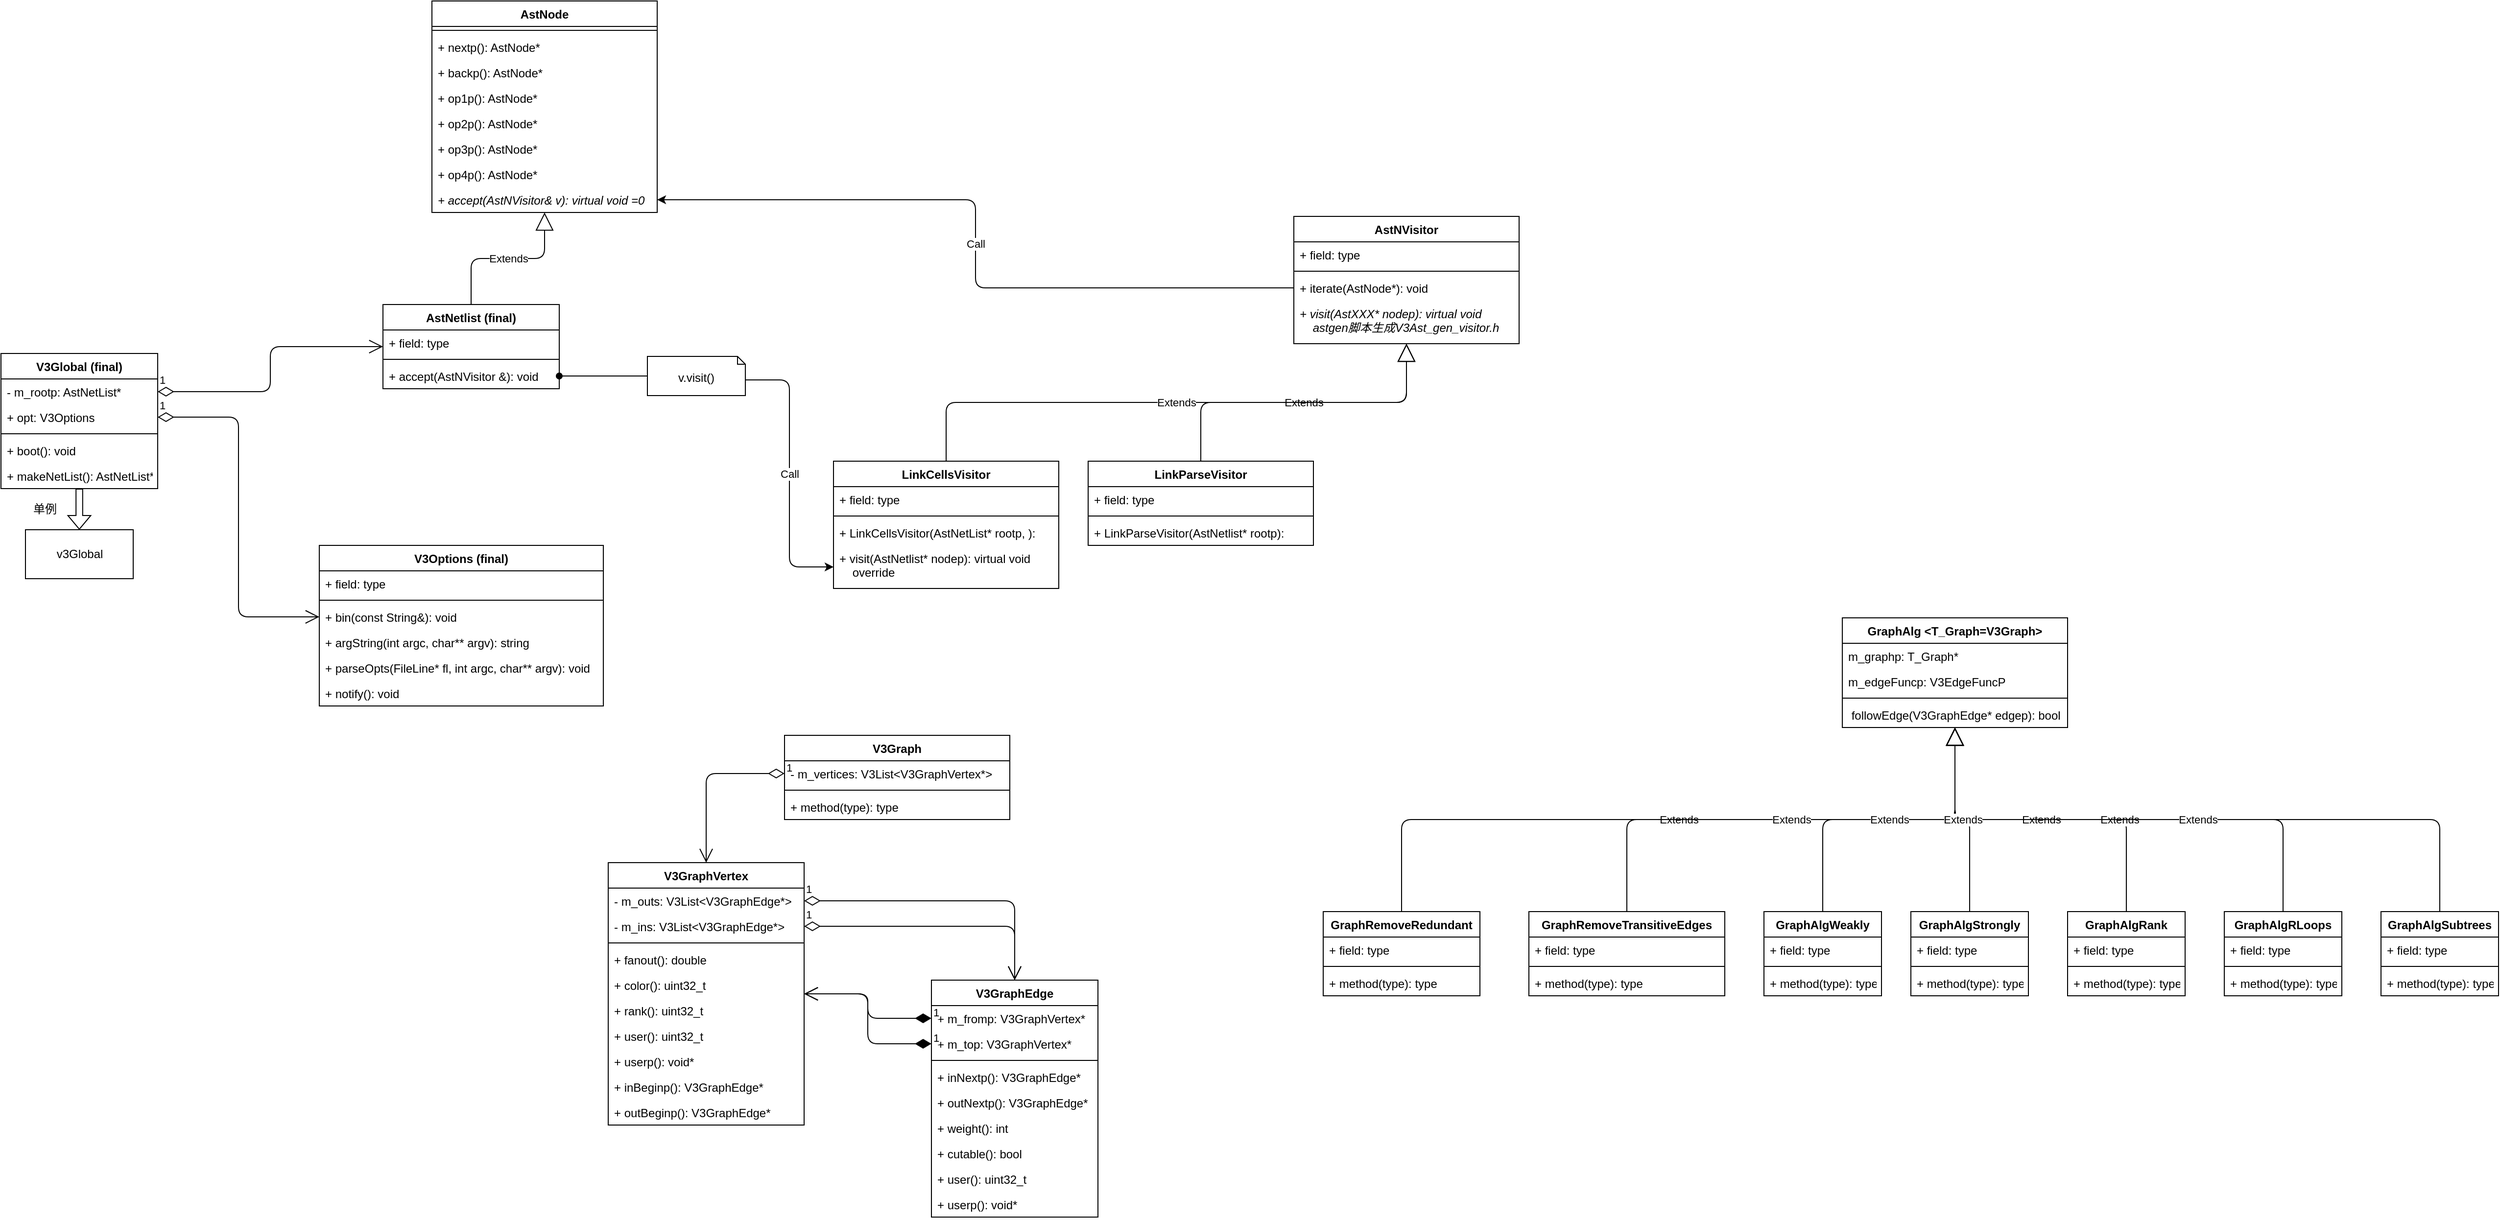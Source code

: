 <mxfile version="14.6.6" type="github">
  <diagram id="C5RBs43oDa-KdzZeNtuy" name="Page-1">
    <mxGraphModel dx="981" dy="526" grid="1" gridSize="10" guides="1" tooltips="1" connect="1" arrows="1" fold="1" page="1" pageScale="1" pageWidth="3300" pageHeight="4681" math="0" shadow="0">
      <root>
        <mxCell id="WIyWlLk6GJQsqaUBKTNV-0" />
        <mxCell id="WIyWlLk6GJQsqaUBKTNV-1" parent="WIyWlLk6GJQsqaUBKTNV-0" />
        <mxCell id="IgFQSysdNM-SXwgzuDnT-0" value="" style="edgeStyle=orthogonalEdgeStyle;rounded=0;orthogonalLoop=1;jettySize=auto;html=1;shape=flexArrow;endWidth=15.6;endSize=4.332;width=6.8;" edge="1" parent="WIyWlLk6GJQsqaUBKTNV-1" source="ULX5SZzE0qi3kB6kCUKa-0" target="ULX5SZzE0qi3kB6kCUKa-4">
          <mxGeometry relative="1" as="geometry" />
        </mxCell>
        <mxCell id="ULX5SZzE0qi3kB6kCUKa-0" value="V3Global (final)" style="swimlane;fontStyle=1;align=center;verticalAlign=top;childLayout=stackLayout;horizontal=1;startSize=26;horizontalStack=0;resizeParent=1;resizeParentMax=0;resizeLast=0;collapsible=1;marginBottom=0;" parent="WIyWlLk6GJQsqaUBKTNV-1" vertex="1">
          <mxGeometry x="90" y="390" width="160" height="138" as="geometry" />
        </mxCell>
        <mxCell id="ULX5SZzE0qi3kB6kCUKa-1" value="- m_rootp: AstNetList*" style="text;strokeColor=none;fillColor=none;align=left;verticalAlign=top;spacingLeft=4;spacingRight=4;overflow=hidden;rotatable=0;points=[[0,0.5],[1,0.5]];portConstraint=eastwest;" parent="ULX5SZzE0qi3kB6kCUKa-0" vertex="1">
          <mxGeometry y="26" width="160" height="26" as="geometry" />
        </mxCell>
        <mxCell id="E-qljk5IcUuc3GLCmqaK-0" value="+ opt: V3Options" style="text;strokeColor=none;fillColor=none;align=left;verticalAlign=top;spacingLeft=4;spacingRight=4;overflow=hidden;rotatable=0;points=[[0,0.5],[1,0.5]];portConstraint=eastwest;" parent="ULX5SZzE0qi3kB6kCUKa-0" vertex="1">
          <mxGeometry y="52" width="160" height="26" as="geometry" />
        </mxCell>
        <mxCell id="ULX5SZzE0qi3kB6kCUKa-2" value="" style="line;strokeWidth=1;fillColor=none;align=left;verticalAlign=middle;spacingTop=-1;spacingLeft=3;spacingRight=3;rotatable=0;labelPosition=right;points=[];portConstraint=eastwest;" parent="ULX5SZzE0qi3kB6kCUKa-0" vertex="1">
          <mxGeometry y="78" width="160" height="8" as="geometry" />
        </mxCell>
        <mxCell id="ULX5SZzE0qi3kB6kCUKa-5" value="+ boot(): void" style="text;strokeColor=none;fillColor=none;align=left;verticalAlign=top;spacingLeft=4;spacingRight=4;overflow=hidden;rotatable=0;points=[[0,0.5],[1,0.5]];portConstraint=eastwest;" parent="ULX5SZzE0qi3kB6kCUKa-0" vertex="1">
          <mxGeometry y="86" width="160" height="26" as="geometry" />
        </mxCell>
        <mxCell id="ULX5SZzE0qi3kB6kCUKa-3" value="+ makeNetList(): AstNetList*" style="text;strokeColor=none;fillColor=none;align=left;verticalAlign=top;spacingLeft=4;spacingRight=4;overflow=hidden;rotatable=0;points=[[0,0.5],[1,0.5]];portConstraint=eastwest;" parent="ULX5SZzE0qi3kB6kCUKa-0" vertex="1">
          <mxGeometry y="112" width="160" height="26" as="geometry" />
        </mxCell>
        <mxCell id="ULX5SZzE0qi3kB6kCUKa-4" value="v3Global" style="html=1;" parent="WIyWlLk6GJQsqaUBKTNV-1" vertex="1">
          <mxGeometry x="115" y="570" width="110" height="50" as="geometry" />
        </mxCell>
        <mxCell id="ULX5SZzE0qi3kB6kCUKa-6" value="AstNetlist (final)" style="swimlane;fontStyle=1;align=center;verticalAlign=top;childLayout=stackLayout;horizontal=1;startSize=26;horizontalStack=0;resizeParent=1;resizeParentMax=0;resizeLast=0;collapsible=1;marginBottom=0;" parent="WIyWlLk6GJQsqaUBKTNV-1" vertex="1">
          <mxGeometry x="480" y="340" width="180" height="86" as="geometry" />
        </mxCell>
        <mxCell id="ULX5SZzE0qi3kB6kCUKa-7" value="+ field: type" style="text;strokeColor=none;fillColor=none;align=left;verticalAlign=top;spacingLeft=4;spacingRight=4;overflow=hidden;rotatable=0;points=[[0,0.5],[1,0.5]];portConstraint=eastwest;" parent="ULX5SZzE0qi3kB6kCUKa-6" vertex="1">
          <mxGeometry y="26" width="180" height="26" as="geometry" />
        </mxCell>
        <mxCell id="ULX5SZzE0qi3kB6kCUKa-8" value="" style="line;strokeWidth=1;fillColor=none;align=left;verticalAlign=middle;spacingTop=-1;spacingLeft=3;spacingRight=3;rotatable=0;labelPosition=right;points=[];portConstraint=eastwest;" parent="ULX5SZzE0qi3kB6kCUKa-6" vertex="1">
          <mxGeometry y="52" width="180" height="8" as="geometry" />
        </mxCell>
        <mxCell id="ULX5SZzE0qi3kB6kCUKa-9" value="+ accept(AstNVisitor &amp;): void" style="text;strokeColor=none;fillColor=none;align=left;verticalAlign=top;spacingLeft=4;spacingRight=4;overflow=hidden;rotatable=0;points=[[0,0.5],[1,0.5]];portConstraint=eastwest;" parent="ULX5SZzE0qi3kB6kCUKa-6" vertex="1">
          <mxGeometry y="60" width="180" height="26" as="geometry" />
        </mxCell>
        <mxCell id="ULX5SZzE0qi3kB6kCUKa-10" value="1" style="endArrow=open;html=1;endSize=12;startArrow=diamondThin;startSize=14;startFill=0;edgeStyle=orthogonalEdgeStyle;align=left;verticalAlign=bottom;" parent="WIyWlLk6GJQsqaUBKTNV-1" source="ULX5SZzE0qi3kB6kCUKa-1" target="ULX5SZzE0qi3kB6kCUKa-6" edge="1">
          <mxGeometry x="-1" y="3" relative="1" as="geometry">
            <mxPoint x="430" y="540" as="sourcePoint" />
            <mxPoint x="590" y="540" as="targetPoint" />
          </mxGeometry>
        </mxCell>
        <mxCell id="ULX5SZzE0qi3kB6kCUKa-11" value="AstNode" style="swimlane;fontStyle=1;align=center;verticalAlign=top;childLayout=stackLayout;horizontal=1;startSize=26;horizontalStack=0;resizeParent=1;resizeParentMax=0;resizeLast=0;collapsible=1;marginBottom=0;" parent="WIyWlLk6GJQsqaUBKTNV-1" vertex="1">
          <mxGeometry x="530" y="30" width="230" height="216" as="geometry" />
        </mxCell>
        <mxCell id="ULX5SZzE0qi3kB6kCUKa-13" value="" style="line;strokeWidth=1;fillColor=none;align=left;verticalAlign=middle;spacingTop=-1;spacingLeft=3;spacingRight=3;rotatable=0;labelPosition=right;points=[];portConstraint=eastwest;" parent="ULX5SZzE0qi3kB6kCUKa-11" vertex="1">
          <mxGeometry y="26" width="230" height="8" as="geometry" />
        </mxCell>
        <mxCell id="ULX5SZzE0qi3kB6kCUKa-12" value="+ nextp(): AstNode*" style="text;strokeColor=none;fillColor=none;align=left;verticalAlign=top;spacingLeft=4;spacingRight=4;overflow=hidden;rotatable=0;points=[[0,0.5],[1,0.5]];portConstraint=eastwest;" parent="ULX5SZzE0qi3kB6kCUKa-11" vertex="1">
          <mxGeometry y="34" width="230" height="26" as="geometry" />
        </mxCell>
        <mxCell id="ULX5SZzE0qi3kB6kCUKa-20" value="+ backp(): AstNode*" style="text;strokeColor=none;fillColor=none;align=left;verticalAlign=top;spacingLeft=4;spacingRight=4;overflow=hidden;rotatable=0;points=[[0,0.5],[1,0.5]];portConstraint=eastwest;" parent="ULX5SZzE0qi3kB6kCUKa-11" vertex="1">
          <mxGeometry y="60" width="230" height="26" as="geometry" />
        </mxCell>
        <mxCell id="ULX5SZzE0qi3kB6kCUKa-21" value="+ op1p(): AstNode*" style="text;strokeColor=none;fillColor=none;align=left;verticalAlign=top;spacingLeft=4;spacingRight=4;overflow=hidden;rotatable=0;points=[[0,0.5],[1,0.5]];portConstraint=eastwest;" parent="ULX5SZzE0qi3kB6kCUKa-11" vertex="1">
          <mxGeometry y="86" width="230" height="26" as="geometry" />
        </mxCell>
        <mxCell id="ULX5SZzE0qi3kB6kCUKa-24" value="+ op2p(): AstNode*" style="text;strokeColor=none;fillColor=none;align=left;verticalAlign=top;spacingLeft=4;spacingRight=4;overflow=hidden;rotatable=0;points=[[0,0.5],[1,0.5]];portConstraint=eastwest;" parent="ULX5SZzE0qi3kB6kCUKa-11" vertex="1">
          <mxGeometry y="112" width="230" height="26" as="geometry" />
        </mxCell>
        <mxCell id="ULX5SZzE0qi3kB6kCUKa-23" value="+ op3p(): AstNode*" style="text;strokeColor=none;fillColor=none;align=left;verticalAlign=top;spacingLeft=4;spacingRight=4;overflow=hidden;rotatable=0;points=[[0,0.5],[1,0.5]];portConstraint=eastwest;" parent="ULX5SZzE0qi3kB6kCUKa-11" vertex="1">
          <mxGeometry y="138" width="230" height="26" as="geometry" />
        </mxCell>
        <mxCell id="ULX5SZzE0qi3kB6kCUKa-22" value="+ op4p(): AstNode*" style="text;strokeColor=none;fillColor=none;align=left;verticalAlign=top;spacingLeft=4;spacingRight=4;overflow=hidden;rotatable=0;points=[[0,0.5],[1,0.5]];portConstraint=eastwest;" parent="ULX5SZzE0qi3kB6kCUKa-11" vertex="1">
          <mxGeometry y="164" width="230" height="26" as="geometry" />
        </mxCell>
        <mxCell id="ULX5SZzE0qi3kB6kCUKa-14" value="+ accept(AstNVisitor&amp; v): virtual void =0" style="text;strokeColor=none;fillColor=none;align=left;verticalAlign=top;spacingLeft=4;spacingRight=4;overflow=hidden;rotatable=0;points=[[0,0.5],[1,0.5]];portConstraint=eastwest;fontStyle=2" parent="ULX5SZzE0qi3kB6kCUKa-11" vertex="1">
          <mxGeometry y="190" width="230" height="26" as="geometry" />
        </mxCell>
        <mxCell id="ULX5SZzE0qi3kB6kCUKa-19" value="Extends" style="endArrow=block;endSize=16;endFill=0;html=1;edgeStyle=orthogonalEdgeStyle;" parent="WIyWlLk6GJQsqaUBKTNV-1" source="ULX5SZzE0qi3kB6kCUKa-6" target="ULX5SZzE0qi3kB6kCUKa-11" edge="1">
          <mxGeometry width="160" relative="1" as="geometry">
            <mxPoint x="510" y="560" as="sourcePoint" />
            <mxPoint x="630" y="238" as="targetPoint" />
          </mxGeometry>
        </mxCell>
        <mxCell id="E-qljk5IcUuc3GLCmqaK-1" value="V3Options (final)" style="swimlane;fontStyle=1;align=center;verticalAlign=top;childLayout=stackLayout;horizontal=1;startSize=26;horizontalStack=0;resizeParent=1;resizeParentMax=0;resizeLast=0;collapsible=1;marginBottom=0;" parent="WIyWlLk6GJQsqaUBKTNV-1" vertex="1">
          <mxGeometry x="415" y="586" width="290" height="164" as="geometry" />
        </mxCell>
        <mxCell id="E-qljk5IcUuc3GLCmqaK-2" value="+ field: type" style="text;strokeColor=none;fillColor=none;align=left;verticalAlign=top;spacingLeft=4;spacingRight=4;overflow=hidden;rotatable=0;points=[[0,0.5],[1,0.5]];portConstraint=eastwest;" parent="E-qljk5IcUuc3GLCmqaK-1" vertex="1">
          <mxGeometry y="26" width="290" height="26" as="geometry" />
        </mxCell>
        <mxCell id="E-qljk5IcUuc3GLCmqaK-3" value="" style="line;strokeWidth=1;fillColor=none;align=left;verticalAlign=middle;spacingTop=-1;spacingLeft=3;spacingRight=3;rotatable=0;labelPosition=right;points=[];portConstraint=eastwest;" parent="E-qljk5IcUuc3GLCmqaK-1" vertex="1">
          <mxGeometry y="52" width="290" height="8" as="geometry" />
        </mxCell>
        <mxCell id="E-qljk5IcUuc3GLCmqaK-4" value="+ bin(const String&amp;): void" style="text;strokeColor=none;fillColor=none;align=left;verticalAlign=top;spacingLeft=4;spacingRight=4;overflow=hidden;rotatable=0;points=[[0,0.5],[1,0.5]];portConstraint=eastwest;" parent="E-qljk5IcUuc3GLCmqaK-1" vertex="1">
          <mxGeometry y="60" width="290" height="26" as="geometry" />
        </mxCell>
        <mxCell id="E-qljk5IcUuc3GLCmqaK-5" value="+ argString(int argc, char** argv): string" style="text;strokeColor=none;fillColor=none;align=left;verticalAlign=top;spacingLeft=4;spacingRight=4;overflow=hidden;rotatable=0;points=[[0,0.5],[1,0.5]];portConstraint=eastwest;" parent="E-qljk5IcUuc3GLCmqaK-1" vertex="1">
          <mxGeometry y="86" width="290" height="26" as="geometry" />
        </mxCell>
        <mxCell id="E-qljk5IcUuc3GLCmqaK-7" value="+ parseOpts(FileLine* fl, int argc, char** argv): void" style="text;strokeColor=none;fillColor=none;align=left;verticalAlign=top;spacingLeft=4;spacingRight=4;overflow=hidden;rotatable=0;points=[[0,0.5],[1,0.5]];portConstraint=eastwest;" parent="E-qljk5IcUuc3GLCmqaK-1" vertex="1">
          <mxGeometry y="112" width="290" height="26" as="geometry" />
        </mxCell>
        <mxCell id="E-qljk5IcUuc3GLCmqaK-8" value="+ notify(): void" style="text;strokeColor=none;fillColor=none;align=left;verticalAlign=top;spacingLeft=4;spacingRight=4;overflow=hidden;rotatable=0;points=[[0,0.5],[1,0.5]];portConstraint=eastwest;" parent="E-qljk5IcUuc3GLCmqaK-1" vertex="1">
          <mxGeometry y="138" width="290" height="26" as="geometry" />
        </mxCell>
        <mxCell id="E-qljk5IcUuc3GLCmqaK-6" value="1" style="endArrow=open;html=1;endSize=12;startArrow=diamondThin;startSize=14;startFill=0;edgeStyle=orthogonalEdgeStyle;align=left;verticalAlign=bottom;" parent="WIyWlLk6GJQsqaUBKTNV-1" source="E-qljk5IcUuc3GLCmqaK-0" target="E-qljk5IcUuc3GLCmqaK-4" edge="1">
          <mxGeometry x="-1" y="3" relative="1" as="geometry">
            <mxPoint x="340" y="500" as="sourcePoint" />
            <mxPoint x="500" y="500" as="targetPoint" />
          </mxGeometry>
        </mxCell>
        <mxCell id="E-qljk5IcUuc3GLCmqaK-9" value="LinkParseVisitor" style="swimlane;fontStyle=1;align=center;verticalAlign=top;childLayout=stackLayout;horizontal=1;startSize=26;horizontalStack=0;resizeParent=1;resizeParentMax=0;resizeLast=0;collapsible=1;marginBottom=0;" parent="WIyWlLk6GJQsqaUBKTNV-1" vertex="1">
          <mxGeometry x="1200" y="500" width="230" height="86" as="geometry" />
        </mxCell>
        <mxCell id="E-qljk5IcUuc3GLCmqaK-10" value="+ field: type" style="text;strokeColor=none;fillColor=none;align=left;verticalAlign=top;spacingLeft=4;spacingRight=4;overflow=hidden;rotatable=0;points=[[0,0.5],[1,0.5]];portConstraint=eastwest;" parent="E-qljk5IcUuc3GLCmqaK-9" vertex="1">
          <mxGeometry y="26" width="230" height="26" as="geometry" />
        </mxCell>
        <mxCell id="E-qljk5IcUuc3GLCmqaK-11" value="" style="line;strokeWidth=1;fillColor=none;align=left;verticalAlign=middle;spacingTop=-1;spacingLeft=3;spacingRight=3;rotatable=0;labelPosition=right;points=[];portConstraint=eastwest;" parent="E-qljk5IcUuc3GLCmqaK-9" vertex="1">
          <mxGeometry y="52" width="230" height="8" as="geometry" />
        </mxCell>
        <mxCell id="E-qljk5IcUuc3GLCmqaK-12" value="+ LinkParseVisitor(AstNetlist* rootp): " style="text;strokeColor=none;fillColor=none;align=left;verticalAlign=top;spacingLeft=4;spacingRight=4;overflow=hidden;rotatable=0;points=[[0,0.5],[1,0.5]];portConstraint=eastwest;" parent="E-qljk5IcUuc3GLCmqaK-9" vertex="1">
          <mxGeometry y="60" width="230" height="26" as="geometry" />
        </mxCell>
        <mxCell id="E-qljk5IcUuc3GLCmqaK-13" value="AstNVisitor" style="swimlane;fontStyle=1;align=center;verticalAlign=top;childLayout=stackLayout;horizontal=1;startSize=26;horizontalStack=0;resizeParent=1;resizeParentMax=0;resizeLast=0;collapsible=1;marginBottom=0;" parent="WIyWlLk6GJQsqaUBKTNV-1" vertex="1">
          <mxGeometry x="1410" y="250" width="230" height="130" as="geometry" />
        </mxCell>
        <mxCell id="E-qljk5IcUuc3GLCmqaK-14" value="+ field: type" style="text;strokeColor=none;fillColor=none;align=left;verticalAlign=top;spacingLeft=4;spacingRight=4;overflow=hidden;rotatable=0;points=[[0,0.5],[1,0.5]];portConstraint=eastwest;" parent="E-qljk5IcUuc3GLCmqaK-13" vertex="1">
          <mxGeometry y="26" width="230" height="26" as="geometry" />
        </mxCell>
        <mxCell id="E-qljk5IcUuc3GLCmqaK-15" value="" style="line;strokeWidth=1;fillColor=none;align=left;verticalAlign=middle;spacingTop=-1;spacingLeft=3;spacingRight=3;rotatable=0;labelPosition=right;points=[];portConstraint=eastwest;" parent="E-qljk5IcUuc3GLCmqaK-13" vertex="1">
          <mxGeometry y="52" width="230" height="8" as="geometry" />
        </mxCell>
        <mxCell id="E-qljk5IcUuc3GLCmqaK-16" value="+ iterate(AstNode*): void" style="text;strokeColor=none;fillColor=none;align=left;verticalAlign=top;spacingLeft=4;spacingRight=4;overflow=hidden;rotatable=0;points=[[0,0.5],[1,0.5]];portConstraint=eastwest;" parent="E-qljk5IcUuc3GLCmqaK-13" vertex="1">
          <mxGeometry y="60" width="230" height="26" as="geometry" />
        </mxCell>
        <mxCell id="E-qljk5IcUuc3GLCmqaK-18" value="+ visit(AstXXX* nodep): virtual void&#xa;    astgen脚本生成V3Ast_gen_visitor.h" style="text;strokeColor=none;fillColor=none;align=left;verticalAlign=top;spacingLeft=4;spacingRight=4;overflow=hidden;rotatable=0;points=[[0,0.5],[1,0.5]];portConstraint=eastwest;fontStyle=2" parent="E-qljk5IcUuc3GLCmqaK-13" vertex="1">
          <mxGeometry y="86" width="230" height="44" as="geometry" />
        </mxCell>
        <mxCell id="E-qljk5IcUuc3GLCmqaK-17" value="Extends" style="endArrow=block;endSize=16;endFill=0;html=1;exitX=0.5;exitY=0;exitDx=0;exitDy=0;edgeStyle=orthogonalEdgeStyle;" parent="WIyWlLk6GJQsqaUBKTNV-1" source="E-qljk5IcUuc3GLCmqaK-9" target="E-qljk5IcUuc3GLCmqaK-13" edge="1">
          <mxGeometry width="160" relative="1" as="geometry">
            <mxPoint x="1540" y="510" as="sourcePoint" />
            <mxPoint x="1700" y="510" as="targetPoint" />
          </mxGeometry>
        </mxCell>
        <mxCell id="E-qljk5IcUuc3GLCmqaK-23" value="V3Graph" style="swimlane;fontStyle=1;align=center;verticalAlign=top;childLayout=stackLayout;horizontal=1;startSize=26;horizontalStack=0;resizeParent=1;resizeParentMax=0;resizeLast=0;collapsible=1;marginBottom=0;" parent="WIyWlLk6GJQsqaUBKTNV-1" vertex="1">
          <mxGeometry x="890" y="780" width="230" height="86" as="geometry" />
        </mxCell>
        <mxCell id="E-qljk5IcUuc3GLCmqaK-24" value="- m_vertices: V3List&lt;V3GraphVertex*&gt;" style="text;strokeColor=none;fillColor=none;align=left;verticalAlign=top;spacingLeft=4;spacingRight=4;overflow=hidden;rotatable=0;points=[[0,0.5],[1,0.5]];portConstraint=eastwest;" parent="E-qljk5IcUuc3GLCmqaK-23" vertex="1">
          <mxGeometry y="26" width="230" height="26" as="geometry" />
        </mxCell>
        <mxCell id="E-qljk5IcUuc3GLCmqaK-25" value="" style="line;strokeWidth=1;fillColor=none;align=left;verticalAlign=middle;spacingTop=-1;spacingLeft=3;spacingRight=3;rotatable=0;labelPosition=right;points=[];portConstraint=eastwest;" parent="E-qljk5IcUuc3GLCmqaK-23" vertex="1">
          <mxGeometry y="52" width="230" height="8" as="geometry" />
        </mxCell>
        <mxCell id="E-qljk5IcUuc3GLCmqaK-26" value="+ method(type): type" style="text;strokeColor=none;fillColor=none;align=left;verticalAlign=top;spacingLeft=4;spacingRight=4;overflow=hidden;rotatable=0;points=[[0,0.5],[1,0.5]];portConstraint=eastwest;" parent="E-qljk5IcUuc3GLCmqaK-23" vertex="1">
          <mxGeometry y="60" width="230" height="26" as="geometry" />
        </mxCell>
        <mxCell id="E-qljk5IcUuc3GLCmqaK-27" value="V3GraphVertex" style="swimlane;fontStyle=1;align=center;verticalAlign=top;childLayout=stackLayout;horizontal=1;startSize=26;horizontalStack=0;resizeParent=1;resizeParentMax=0;resizeLast=0;collapsible=1;marginBottom=0;" parent="WIyWlLk6GJQsqaUBKTNV-1" vertex="1">
          <mxGeometry x="710" y="910" width="200" height="268" as="geometry" />
        </mxCell>
        <mxCell id="E-qljk5IcUuc3GLCmqaK-28" value="- m_outs: V3List&lt;V3GraphEdge*&gt;" style="text;strokeColor=none;fillColor=none;align=left;verticalAlign=top;spacingLeft=4;spacingRight=4;overflow=hidden;rotatable=0;points=[[0,0.5],[1,0.5]];portConstraint=eastwest;" parent="E-qljk5IcUuc3GLCmqaK-27" vertex="1">
          <mxGeometry y="26" width="200" height="26" as="geometry" />
        </mxCell>
        <mxCell id="E-qljk5IcUuc3GLCmqaK-36" value="- m_ins: V3List&lt;V3GraphEdge*&gt;" style="text;strokeColor=none;fillColor=none;align=left;verticalAlign=top;spacingLeft=4;spacingRight=4;overflow=hidden;rotatable=0;points=[[0,0.5],[1,0.5]];portConstraint=eastwest;" parent="E-qljk5IcUuc3GLCmqaK-27" vertex="1">
          <mxGeometry y="52" width="200" height="26" as="geometry" />
        </mxCell>
        <mxCell id="E-qljk5IcUuc3GLCmqaK-29" value="" style="line;strokeWidth=1;fillColor=none;align=left;verticalAlign=middle;spacingTop=-1;spacingLeft=3;spacingRight=3;rotatable=0;labelPosition=right;points=[];portConstraint=eastwest;" parent="E-qljk5IcUuc3GLCmqaK-27" vertex="1">
          <mxGeometry y="78" width="200" height="8" as="geometry" />
        </mxCell>
        <mxCell id="E-qljk5IcUuc3GLCmqaK-30" value="+ fanout(): double" style="text;strokeColor=none;fillColor=none;align=left;verticalAlign=top;spacingLeft=4;spacingRight=4;overflow=hidden;rotatable=0;points=[[0,0.5],[1,0.5]];portConstraint=eastwest;" parent="E-qljk5IcUuc3GLCmqaK-27" vertex="1">
          <mxGeometry y="86" width="200" height="26" as="geometry" />
        </mxCell>
        <mxCell id="E-qljk5IcUuc3GLCmqaK-39" value="+ color(): uint32_t" style="text;strokeColor=none;fillColor=none;align=left;verticalAlign=top;spacingLeft=4;spacingRight=4;overflow=hidden;rotatable=0;points=[[0,0.5],[1,0.5]];portConstraint=eastwest;" parent="E-qljk5IcUuc3GLCmqaK-27" vertex="1">
          <mxGeometry y="112" width="200" height="26" as="geometry" />
        </mxCell>
        <mxCell id="E-qljk5IcUuc3GLCmqaK-40" value="+ rank(): uint32_t" style="text;strokeColor=none;fillColor=none;align=left;verticalAlign=top;spacingLeft=4;spacingRight=4;overflow=hidden;rotatable=0;points=[[0,0.5],[1,0.5]];portConstraint=eastwest;" parent="E-qljk5IcUuc3GLCmqaK-27" vertex="1">
          <mxGeometry y="138" width="200" height="26" as="geometry" />
        </mxCell>
        <mxCell id="E-qljk5IcUuc3GLCmqaK-41" value="+ user(): uint32_t" style="text;strokeColor=none;fillColor=none;align=left;verticalAlign=top;spacingLeft=4;spacingRight=4;overflow=hidden;rotatable=0;points=[[0,0.5],[1,0.5]];portConstraint=eastwest;" parent="E-qljk5IcUuc3GLCmqaK-27" vertex="1">
          <mxGeometry y="164" width="200" height="26" as="geometry" />
        </mxCell>
        <mxCell id="E-qljk5IcUuc3GLCmqaK-42" value="+ userp(): void*" style="text;strokeColor=none;fillColor=none;align=left;verticalAlign=top;spacingLeft=4;spacingRight=4;overflow=hidden;rotatable=0;points=[[0,0.5],[1,0.5]];portConstraint=eastwest;" parent="E-qljk5IcUuc3GLCmqaK-27" vertex="1">
          <mxGeometry y="190" width="200" height="26" as="geometry" />
        </mxCell>
        <mxCell id="E-qljk5IcUuc3GLCmqaK-43" value="+ inBeginp(): V3GraphEdge*" style="text;strokeColor=none;fillColor=none;align=left;verticalAlign=top;spacingLeft=4;spacingRight=4;overflow=hidden;rotatable=0;points=[[0,0.5],[1,0.5]];portConstraint=eastwest;" parent="E-qljk5IcUuc3GLCmqaK-27" vertex="1">
          <mxGeometry y="216" width="200" height="26" as="geometry" />
        </mxCell>
        <mxCell id="E-qljk5IcUuc3GLCmqaK-44" value="+ outBeginp(): V3GraphEdge*" style="text;strokeColor=none;fillColor=none;align=left;verticalAlign=top;spacingLeft=4;spacingRight=4;overflow=hidden;rotatable=0;points=[[0,0.5],[1,0.5]];portConstraint=eastwest;" parent="E-qljk5IcUuc3GLCmqaK-27" vertex="1">
          <mxGeometry y="242" width="200" height="26" as="geometry" />
        </mxCell>
        <mxCell id="E-qljk5IcUuc3GLCmqaK-31" value="V3GraphEdge" style="swimlane;fontStyle=1;align=center;verticalAlign=top;childLayout=stackLayout;horizontal=1;startSize=26;horizontalStack=0;resizeParent=1;resizeParentMax=0;resizeLast=0;collapsible=1;marginBottom=0;" parent="WIyWlLk6GJQsqaUBKTNV-1" vertex="1">
          <mxGeometry x="1040" y="1030" width="170" height="242" as="geometry" />
        </mxCell>
        <mxCell id="E-qljk5IcUuc3GLCmqaK-32" value="+ m_fromp: V3GraphVertex*" style="text;strokeColor=none;fillColor=none;align=left;verticalAlign=top;spacingLeft=4;spacingRight=4;overflow=hidden;rotatable=0;points=[[0,0.5],[1,0.5]];portConstraint=eastwest;" parent="E-qljk5IcUuc3GLCmqaK-31" vertex="1">
          <mxGeometry y="26" width="170" height="26" as="geometry" />
        </mxCell>
        <mxCell id="E-qljk5IcUuc3GLCmqaK-46" value="+ m_top: V3GraphVertex*" style="text;strokeColor=none;fillColor=none;align=left;verticalAlign=top;spacingLeft=4;spacingRight=4;overflow=hidden;rotatable=0;points=[[0,0.5],[1,0.5]];portConstraint=eastwest;" parent="E-qljk5IcUuc3GLCmqaK-31" vertex="1">
          <mxGeometry y="52" width="170" height="26" as="geometry" />
        </mxCell>
        <mxCell id="E-qljk5IcUuc3GLCmqaK-33" value="" style="line;strokeWidth=1;fillColor=none;align=left;verticalAlign=middle;spacingTop=-1;spacingLeft=3;spacingRight=3;rotatable=0;labelPosition=right;points=[];portConstraint=eastwest;" parent="E-qljk5IcUuc3GLCmqaK-31" vertex="1">
          <mxGeometry y="78" width="170" height="8" as="geometry" />
        </mxCell>
        <mxCell id="E-qljk5IcUuc3GLCmqaK-34" value="+ inNextp(): V3GraphEdge*" style="text;strokeColor=none;fillColor=none;align=left;verticalAlign=top;spacingLeft=4;spacingRight=4;overflow=hidden;rotatable=0;points=[[0,0.5],[1,0.5]];portConstraint=eastwest;" parent="E-qljk5IcUuc3GLCmqaK-31" vertex="1">
          <mxGeometry y="86" width="170" height="26" as="geometry" />
        </mxCell>
        <mxCell id="E-qljk5IcUuc3GLCmqaK-45" value="+ outNextp(): V3GraphEdge*" style="text;strokeColor=none;fillColor=none;align=left;verticalAlign=top;spacingLeft=4;spacingRight=4;overflow=hidden;rotatable=0;points=[[0,0.5],[1,0.5]];portConstraint=eastwest;" parent="E-qljk5IcUuc3GLCmqaK-31" vertex="1">
          <mxGeometry y="112" width="170" height="26" as="geometry" />
        </mxCell>
        <mxCell id="E-qljk5IcUuc3GLCmqaK-49" value="+ weight(): int" style="text;strokeColor=none;fillColor=none;align=left;verticalAlign=top;spacingLeft=4;spacingRight=4;overflow=hidden;rotatable=0;points=[[0,0.5],[1,0.5]];portConstraint=eastwest;" parent="E-qljk5IcUuc3GLCmqaK-31" vertex="1">
          <mxGeometry y="138" width="170" height="26" as="geometry" />
        </mxCell>
        <mxCell id="E-qljk5IcUuc3GLCmqaK-50" value="+ cutable(): bool" style="text;strokeColor=none;fillColor=none;align=left;verticalAlign=top;spacingLeft=4;spacingRight=4;overflow=hidden;rotatable=0;points=[[0,0.5],[1,0.5]];portConstraint=eastwest;" parent="E-qljk5IcUuc3GLCmqaK-31" vertex="1">
          <mxGeometry y="164" width="170" height="26" as="geometry" />
        </mxCell>
        <mxCell id="E-qljk5IcUuc3GLCmqaK-51" value="+ user(): uint32_t" style="text;strokeColor=none;fillColor=none;align=left;verticalAlign=top;spacingLeft=4;spacingRight=4;overflow=hidden;rotatable=0;points=[[0,0.5],[1,0.5]];portConstraint=eastwest;" parent="E-qljk5IcUuc3GLCmqaK-31" vertex="1">
          <mxGeometry y="190" width="170" height="26" as="geometry" />
        </mxCell>
        <mxCell id="E-qljk5IcUuc3GLCmqaK-52" value="+ userp(): void*" style="text;strokeColor=none;fillColor=none;align=left;verticalAlign=top;spacingLeft=4;spacingRight=4;overflow=hidden;rotatable=0;points=[[0,0.5],[1,0.5]];portConstraint=eastwest;" parent="E-qljk5IcUuc3GLCmqaK-31" vertex="1">
          <mxGeometry y="216" width="170" height="26" as="geometry" />
        </mxCell>
        <mxCell id="E-qljk5IcUuc3GLCmqaK-35" value="1" style="endArrow=open;html=1;endSize=12;startArrow=diamondThin;startSize=14;startFill=0;edgeStyle=orthogonalEdgeStyle;align=left;verticalAlign=bottom;entryX=0.5;entryY=0;entryDx=0;entryDy=0;" parent="WIyWlLk6GJQsqaUBKTNV-1" source="E-qljk5IcUuc3GLCmqaK-24" target="E-qljk5IcUuc3GLCmqaK-27" edge="1">
          <mxGeometry x="-1" y="3" relative="1" as="geometry">
            <mxPoint x="1070" y="840" as="sourcePoint" />
            <mxPoint x="1230" y="840" as="targetPoint" />
          </mxGeometry>
        </mxCell>
        <mxCell id="E-qljk5IcUuc3GLCmqaK-37" value="1" style="endArrow=open;html=1;endSize=12;startArrow=diamondThin;startSize=14;startFill=0;edgeStyle=orthogonalEdgeStyle;align=left;verticalAlign=bottom;entryX=0.5;entryY=0;entryDx=0;entryDy=0;exitX=1;exitY=0.5;exitDx=0;exitDy=0;" parent="WIyWlLk6GJQsqaUBKTNV-1" source="E-qljk5IcUuc3GLCmqaK-36" target="E-qljk5IcUuc3GLCmqaK-31" edge="1">
          <mxGeometry x="-1" y="3" relative="1" as="geometry">
            <mxPoint x="1040" y="1080" as="sourcePoint" />
            <mxPoint x="960" y="1171" as="targetPoint" />
          </mxGeometry>
        </mxCell>
        <mxCell id="E-qljk5IcUuc3GLCmqaK-38" value="1" style="endArrow=open;html=1;endSize=12;startArrow=diamondThin;startSize=14;startFill=0;edgeStyle=orthogonalEdgeStyle;align=left;verticalAlign=bottom;exitX=1;exitY=0.5;exitDx=0;exitDy=0;entryX=0.5;entryY=0;entryDx=0;entryDy=0;" parent="WIyWlLk6GJQsqaUBKTNV-1" source="E-qljk5IcUuc3GLCmqaK-28" target="E-qljk5IcUuc3GLCmqaK-31" edge="1">
          <mxGeometry x="-1" y="3" relative="1" as="geometry">
            <mxPoint x="920" y="985" as="sourcePoint" />
            <mxPoint x="1220" y="990" as="targetPoint" />
          </mxGeometry>
        </mxCell>
        <mxCell id="E-qljk5IcUuc3GLCmqaK-47" value="1" style="endArrow=open;html=1;endSize=12;startArrow=diamondThin;startSize=14;startFill=1;edgeStyle=orthogonalEdgeStyle;align=left;verticalAlign=bottom;exitX=0;exitY=0.5;exitDx=0;exitDy=0;" parent="WIyWlLk6GJQsqaUBKTNV-1" source="E-qljk5IcUuc3GLCmqaK-32" target="E-qljk5IcUuc3GLCmqaK-27" edge="1">
          <mxGeometry x="-1" y="3" relative="1" as="geometry">
            <mxPoint x="1020" y="1380" as="sourcePoint" />
            <mxPoint x="1180" y="1380" as="targetPoint" />
          </mxGeometry>
        </mxCell>
        <mxCell id="E-qljk5IcUuc3GLCmqaK-48" value="1" style="endArrow=open;html=1;endSize=12;startArrow=diamondThin;startSize=14;startFill=1;edgeStyle=orthogonalEdgeStyle;align=left;verticalAlign=bottom;" parent="WIyWlLk6GJQsqaUBKTNV-1" source="E-qljk5IcUuc3GLCmqaK-46" target="E-qljk5IcUuc3GLCmqaK-27" edge="1">
          <mxGeometry x="-1" y="3" relative="1" as="geometry">
            <mxPoint x="1050" y="1295" as="sourcePoint" />
            <mxPoint x="920" y="1270" as="targetPoint" />
          </mxGeometry>
        </mxCell>
        <mxCell id="E-qljk5IcUuc3GLCmqaK-53" value="GraphAlg &lt;T_Graph=V3Graph&gt;" style="swimlane;fontStyle=1;align=center;verticalAlign=top;childLayout=stackLayout;horizontal=1;startSize=26;horizontalStack=0;resizeParent=1;resizeParentMax=0;resizeLast=0;collapsible=1;marginBottom=0;" parent="WIyWlLk6GJQsqaUBKTNV-1" vertex="1">
          <mxGeometry x="1970" y="660" width="230" height="112" as="geometry" />
        </mxCell>
        <mxCell id="E-qljk5IcUuc3GLCmqaK-54" value="m_graphp: T_Graph*" style="text;strokeColor=none;fillColor=none;align=left;verticalAlign=top;spacingLeft=4;spacingRight=4;overflow=hidden;rotatable=0;points=[[0,0.5],[1,0.5]];portConstraint=eastwest;" parent="E-qljk5IcUuc3GLCmqaK-53" vertex="1">
          <mxGeometry y="26" width="230" height="26" as="geometry" />
        </mxCell>
        <mxCell id="E-qljk5IcUuc3GLCmqaK-57" value="m_edgeFuncp: V3EdgeFuncP" style="text;strokeColor=none;fillColor=none;align=left;verticalAlign=top;spacingLeft=4;spacingRight=4;overflow=hidden;rotatable=0;points=[[0,0.5],[1,0.5]];portConstraint=eastwest;" parent="E-qljk5IcUuc3GLCmqaK-53" vertex="1">
          <mxGeometry y="52" width="230" height="26" as="geometry" />
        </mxCell>
        <mxCell id="E-qljk5IcUuc3GLCmqaK-55" value="" style="line;strokeWidth=1;fillColor=none;align=left;verticalAlign=middle;spacingTop=-1;spacingLeft=3;spacingRight=3;rotatable=0;labelPosition=right;points=[];portConstraint=eastwest;" parent="E-qljk5IcUuc3GLCmqaK-53" vertex="1">
          <mxGeometry y="78" width="230" height="8" as="geometry" />
        </mxCell>
        <mxCell id="E-qljk5IcUuc3GLCmqaK-56" value=" followEdge(V3GraphEdge* edgep): bool" style="text;strokeColor=none;fillColor=none;align=left;verticalAlign=top;spacingLeft=4;spacingRight=4;overflow=hidden;rotatable=0;points=[[0,0.5],[1,0.5]];portConstraint=eastwest;" parent="E-qljk5IcUuc3GLCmqaK-53" vertex="1">
          <mxGeometry y="86" width="230" height="26" as="geometry" />
        </mxCell>
        <mxCell id="E-qljk5IcUuc3GLCmqaK-58" value="GraphRemoveRedundant" style="swimlane;fontStyle=1;align=center;verticalAlign=top;childLayout=stackLayout;horizontal=1;startSize=26;horizontalStack=0;resizeParent=1;resizeParentMax=0;resizeLast=0;collapsible=1;marginBottom=0;" parent="WIyWlLk6GJQsqaUBKTNV-1" vertex="1">
          <mxGeometry x="1440" y="960" width="160" height="86" as="geometry" />
        </mxCell>
        <mxCell id="E-qljk5IcUuc3GLCmqaK-59" value="+ field: type" style="text;strokeColor=none;fillColor=none;align=left;verticalAlign=top;spacingLeft=4;spacingRight=4;overflow=hidden;rotatable=0;points=[[0,0.5],[1,0.5]];portConstraint=eastwest;" parent="E-qljk5IcUuc3GLCmqaK-58" vertex="1">
          <mxGeometry y="26" width="160" height="26" as="geometry" />
        </mxCell>
        <mxCell id="E-qljk5IcUuc3GLCmqaK-60" value="" style="line;strokeWidth=1;fillColor=none;align=left;verticalAlign=middle;spacingTop=-1;spacingLeft=3;spacingRight=3;rotatable=0;labelPosition=right;points=[];portConstraint=eastwest;" parent="E-qljk5IcUuc3GLCmqaK-58" vertex="1">
          <mxGeometry y="52" width="160" height="8" as="geometry" />
        </mxCell>
        <mxCell id="E-qljk5IcUuc3GLCmqaK-61" value="+ method(type): type" style="text;strokeColor=none;fillColor=none;align=left;verticalAlign=top;spacingLeft=4;spacingRight=4;overflow=hidden;rotatable=0;points=[[0,0.5],[1,0.5]];portConstraint=eastwest;" parent="E-qljk5IcUuc3GLCmqaK-58" vertex="1">
          <mxGeometry y="60" width="160" height="26" as="geometry" />
        </mxCell>
        <mxCell id="E-qljk5IcUuc3GLCmqaK-62" value="Extends" style="endArrow=block;endSize=16;endFill=0;html=1;exitX=0.5;exitY=0;exitDx=0;exitDy=0;edgeStyle=orthogonalEdgeStyle;" parent="WIyWlLk6GJQsqaUBKTNV-1" source="E-qljk5IcUuc3GLCmqaK-58" target="E-qljk5IcUuc3GLCmqaK-53" edge="1">
          <mxGeometry width="160" relative="1" as="geometry">
            <mxPoint x="1890" y="1110" as="sourcePoint" />
            <mxPoint x="2050" y="1110" as="targetPoint" />
          </mxGeometry>
        </mxCell>
        <mxCell id="E-qljk5IcUuc3GLCmqaK-63" value="GraphRemoveTransitiveEdges" style="swimlane;fontStyle=1;align=center;verticalAlign=top;childLayout=stackLayout;horizontal=1;startSize=26;horizontalStack=0;resizeParent=1;resizeParentMax=0;resizeLast=0;collapsible=1;marginBottom=0;" parent="WIyWlLk6GJQsqaUBKTNV-1" vertex="1">
          <mxGeometry x="1650" y="960" width="200" height="86" as="geometry" />
        </mxCell>
        <mxCell id="E-qljk5IcUuc3GLCmqaK-64" value="+ field: type" style="text;strokeColor=none;fillColor=none;align=left;verticalAlign=top;spacingLeft=4;spacingRight=4;overflow=hidden;rotatable=0;points=[[0,0.5],[1,0.5]];portConstraint=eastwest;" parent="E-qljk5IcUuc3GLCmqaK-63" vertex="1">
          <mxGeometry y="26" width="200" height="26" as="geometry" />
        </mxCell>
        <mxCell id="E-qljk5IcUuc3GLCmqaK-65" value="" style="line;strokeWidth=1;fillColor=none;align=left;verticalAlign=middle;spacingTop=-1;spacingLeft=3;spacingRight=3;rotatable=0;labelPosition=right;points=[];portConstraint=eastwest;" parent="E-qljk5IcUuc3GLCmqaK-63" vertex="1">
          <mxGeometry y="52" width="200" height="8" as="geometry" />
        </mxCell>
        <mxCell id="E-qljk5IcUuc3GLCmqaK-66" value="+ method(type): type" style="text;strokeColor=none;fillColor=none;align=left;verticalAlign=top;spacingLeft=4;spacingRight=4;overflow=hidden;rotatable=0;points=[[0,0.5],[1,0.5]];portConstraint=eastwest;" parent="E-qljk5IcUuc3GLCmqaK-63" vertex="1">
          <mxGeometry y="60" width="200" height="26" as="geometry" />
        </mxCell>
        <mxCell id="E-qljk5IcUuc3GLCmqaK-67" value="GraphAlgWeakly" style="swimlane;fontStyle=1;align=center;verticalAlign=top;childLayout=stackLayout;horizontal=1;startSize=26;horizontalStack=0;resizeParent=1;resizeParentMax=0;resizeLast=0;collapsible=1;marginBottom=0;" parent="WIyWlLk6GJQsqaUBKTNV-1" vertex="1">
          <mxGeometry x="1890" y="960" width="120" height="86" as="geometry" />
        </mxCell>
        <mxCell id="E-qljk5IcUuc3GLCmqaK-68" value="+ field: type" style="text;strokeColor=none;fillColor=none;align=left;verticalAlign=top;spacingLeft=4;spacingRight=4;overflow=hidden;rotatable=0;points=[[0,0.5],[1,0.5]];portConstraint=eastwest;" parent="E-qljk5IcUuc3GLCmqaK-67" vertex="1">
          <mxGeometry y="26" width="120" height="26" as="geometry" />
        </mxCell>
        <mxCell id="E-qljk5IcUuc3GLCmqaK-69" value="" style="line;strokeWidth=1;fillColor=none;align=left;verticalAlign=middle;spacingTop=-1;spacingLeft=3;spacingRight=3;rotatable=0;labelPosition=right;points=[];portConstraint=eastwest;" parent="E-qljk5IcUuc3GLCmqaK-67" vertex="1">
          <mxGeometry y="52" width="120" height="8" as="geometry" />
        </mxCell>
        <mxCell id="E-qljk5IcUuc3GLCmqaK-70" value="+ method(type): type" style="text;strokeColor=none;fillColor=none;align=left;verticalAlign=top;spacingLeft=4;spacingRight=4;overflow=hidden;rotatable=0;points=[[0,0.5],[1,0.5]];portConstraint=eastwest;" parent="E-qljk5IcUuc3GLCmqaK-67" vertex="1">
          <mxGeometry y="60" width="120" height="26" as="geometry" />
        </mxCell>
        <mxCell id="E-qljk5IcUuc3GLCmqaK-71" value="GraphAlgStrongly" style="swimlane;fontStyle=1;align=center;verticalAlign=top;childLayout=stackLayout;horizontal=1;startSize=26;horizontalStack=0;resizeParent=1;resizeParentMax=0;resizeLast=0;collapsible=1;marginBottom=0;" parent="WIyWlLk6GJQsqaUBKTNV-1" vertex="1">
          <mxGeometry x="2040" y="960" width="120" height="86" as="geometry" />
        </mxCell>
        <mxCell id="E-qljk5IcUuc3GLCmqaK-72" value="+ field: type" style="text;strokeColor=none;fillColor=none;align=left;verticalAlign=top;spacingLeft=4;spacingRight=4;overflow=hidden;rotatable=0;points=[[0,0.5],[1,0.5]];portConstraint=eastwest;" parent="E-qljk5IcUuc3GLCmqaK-71" vertex="1">
          <mxGeometry y="26" width="120" height="26" as="geometry" />
        </mxCell>
        <mxCell id="E-qljk5IcUuc3GLCmqaK-73" value="" style="line;strokeWidth=1;fillColor=none;align=left;verticalAlign=middle;spacingTop=-1;spacingLeft=3;spacingRight=3;rotatable=0;labelPosition=right;points=[];portConstraint=eastwest;" parent="E-qljk5IcUuc3GLCmqaK-71" vertex="1">
          <mxGeometry y="52" width="120" height="8" as="geometry" />
        </mxCell>
        <mxCell id="E-qljk5IcUuc3GLCmqaK-74" value="+ method(type): type" style="text;strokeColor=none;fillColor=none;align=left;verticalAlign=top;spacingLeft=4;spacingRight=4;overflow=hidden;rotatable=0;points=[[0,0.5],[1,0.5]];portConstraint=eastwest;" parent="E-qljk5IcUuc3GLCmqaK-71" vertex="1">
          <mxGeometry y="60" width="120" height="26" as="geometry" />
        </mxCell>
        <mxCell id="E-qljk5IcUuc3GLCmqaK-75" value="GraphAlgRank" style="swimlane;fontStyle=1;align=center;verticalAlign=top;childLayout=stackLayout;horizontal=1;startSize=26;horizontalStack=0;resizeParent=1;resizeParentMax=0;resizeLast=0;collapsible=1;marginBottom=0;" parent="WIyWlLk6GJQsqaUBKTNV-1" vertex="1">
          <mxGeometry x="2200" y="960" width="120" height="86" as="geometry" />
        </mxCell>
        <mxCell id="E-qljk5IcUuc3GLCmqaK-76" value="+ field: type" style="text;strokeColor=none;fillColor=none;align=left;verticalAlign=top;spacingLeft=4;spacingRight=4;overflow=hidden;rotatable=0;points=[[0,0.5],[1,0.5]];portConstraint=eastwest;" parent="E-qljk5IcUuc3GLCmqaK-75" vertex="1">
          <mxGeometry y="26" width="120" height="26" as="geometry" />
        </mxCell>
        <mxCell id="E-qljk5IcUuc3GLCmqaK-77" value="" style="line;strokeWidth=1;fillColor=none;align=left;verticalAlign=middle;spacingTop=-1;spacingLeft=3;spacingRight=3;rotatable=0;labelPosition=right;points=[];portConstraint=eastwest;" parent="E-qljk5IcUuc3GLCmqaK-75" vertex="1">
          <mxGeometry y="52" width="120" height="8" as="geometry" />
        </mxCell>
        <mxCell id="E-qljk5IcUuc3GLCmqaK-78" value="+ method(type): type" style="text;strokeColor=none;fillColor=none;align=left;verticalAlign=top;spacingLeft=4;spacingRight=4;overflow=hidden;rotatable=0;points=[[0,0.5],[1,0.5]];portConstraint=eastwest;" parent="E-qljk5IcUuc3GLCmqaK-75" vertex="1">
          <mxGeometry y="60" width="120" height="26" as="geometry" />
        </mxCell>
        <mxCell id="E-qljk5IcUuc3GLCmqaK-79" value="GraphAlgRLoops" style="swimlane;fontStyle=1;align=center;verticalAlign=top;childLayout=stackLayout;horizontal=1;startSize=26;horizontalStack=0;resizeParent=1;resizeParentMax=0;resizeLast=0;collapsible=1;marginBottom=0;" parent="WIyWlLk6GJQsqaUBKTNV-1" vertex="1">
          <mxGeometry x="2360" y="960" width="120" height="86" as="geometry" />
        </mxCell>
        <mxCell id="E-qljk5IcUuc3GLCmqaK-80" value="+ field: type" style="text;strokeColor=none;fillColor=none;align=left;verticalAlign=top;spacingLeft=4;spacingRight=4;overflow=hidden;rotatable=0;points=[[0,0.5],[1,0.5]];portConstraint=eastwest;" parent="E-qljk5IcUuc3GLCmqaK-79" vertex="1">
          <mxGeometry y="26" width="120" height="26" as="geometry" />
        </mxCell>
        <mxCell id="E-qljk5IcUuc3GLCmqaK-81" value="" style="line;strokeWidth=1;fillColor=none;align=left;verticalAlign=middle;spacingTop=-1;spacingLeft=3;spacingRight=3;rotatable=0;labelPosition=right;points=[];portConstraint=eastwest;" parent="E-qljk5IcUuc3GLCmqaK-79" vertex="1">
          <mxGeometry y="52" width="120" height="8" as="geometry" />
        </mxCell>
        <mxCell id="E-qljk5IcUuc3GLCmqaK-82" value="+ method(type): type" style="text;strokeColor=none;fillColor=none;align=left;verticalAlign=top;spacingLeft=4;spacingRight=4;overflow=hidden;rotatable=0;points=[[0,0.5],[1,0.5]];portConstraint=eastwest;" parent="E-qljk5IcUuc3GLCmqaK-79" vertex="1">
          <mxGeometry y="60" width="120" height="26" as="geometry" />
        </mxCell>
        <mxCell id="E-qljk5IcUuc3GLCmqaK-83" value="GraphAlgSubtrees" style="swimlane;fontStyle=1;align=center;verticalAlign=top;childLayout=stackLayout;horizontal=1;startSize=26;horizontalStack=0;resizeParent=1;resizeParentMax=0;resizeLast=0;collapsible=1;marginBottom=0;" parent="WIyWlLk6GJQsqaUBKTNV-1" vertex="1">
          <mxGeometry x="2520" y="960" width="120" height="86" as="geometry" />
        </mxCell>
        <mxCell id="E-qljk5IcUuc3GLCmqaK-84" value="+ field: type" style="text;strokeColor=none;fillColor=none;align=left;verticalAlign=top;spacingLeft=4;spacingRight=4;overflow=hidden;rotatable=0;points=[[0,0.5],[1,0.5]];portConstraint=eastwest;" parent="E-qljk5IcUuc3GLCmqaK-83" vertex="1">
          <mxGeometry y="26" width="120" height="26" as="geometry" />
        </mxCell>
        <mxCell id="E-qljk5IcUuc3GLCmqaK-85" value="" style="line;strokeWidth=1;fillColor=none;align=left;verticalAlign=middle;spacingTop=-1;spacingLeft=3;spacingRight=3;rotatable=0;labelPosition=right;points=[];portConstraint=eastwest;" parent="E-qljk5IcUuc3GLCmqaK-83" vertex="1">
          <mxGeometry y="52" width="120" height="8" as="geometry" />
        </mxCell>
        <mxCell id="E-qljk5IcUuc3GLCmqaK-86" value="+ method(type): type" style="text;strokeColor=none;fillColor=none;align=left;verticalAlign=top;spacingLeft=4;spacingRight=4;overflow=hidden;rotatable=0;points=[[0,0.5],[1,0.5]];portConstraint=eastwest;" parent="E-qljk5IcUuc3GLCmqaK-83" vertex="1">
          <mxGeometry y="60" width="120" height="26" as="geometry" />
        </mxCell>
        <mxCell id="E-qljk5IcUuc3GLCmqaK-87" value="Extends" style="endArrow=block;endSize=16;endFill=0;html=1;exitX=0.5;exitY=0;exitDx=0;exitDy=0;edgeStyle=orthogonalEdgeStyle;" parent="WIyWlLk6GJQsqaUBKTNV-1" source="E-qljk5IcUuc3GLCmqaK-63" target="E-qljk5IcUuc3GLCmqaK-53" edge="1">
          <mxGeometry width="160" relative="1" as="geometry">
            <mxPoint x="1530" y="970" as="sourcePoint" />
            <mxPoint x="2095" y="782" as="targetPoint" />
          </mxGeometry>
        </mxCell>
        <mxCell id="E-qljk5IcUuc3GLCmqaK-88" value="Extends" style="endArrow=block;endSize=16;endFill=0;html=1;edgeStyle=orthogonalEdgeStyle;" parent="WIyWlLk6GJQsqaUBKTNV-1" source="E-qljk5IcUuc3GLCmqaK-75" target="E-qljk5IcUuc3GLCmqaK-53" edge="1">
          <mxGeometry width="160" relative="1" as="geometry">
            <mxPoint x="1540" y="980" as="sourcePoint" />
            <mxPoint x="2105" y="792" as="targetPoint" />
          </mxGeometry>
        </mxCell>
        <mxCell id="E-qljk5IcUuc3GLCmqaK-89" value="Extends" style="endArrow=block;endSize=16;endFill=0;html=1;exitX=0.5;exitY=0;exitDx=0;exitDy=0;edgeStyle=orthogonalEdgeStyle;" parent="WIyWlLk6GJQsqaUBKTNV-1" source="E-qljk5IcUuc3GLCmqaK-79" target="E-qljk5IcUuc3GLCmqaK-53" edge="1">
          <mxGeometry width="160" relative="1" as="geometry">
            <mxPoint x="1550" y="990" as="sourcePoint" />
            <mxPoint x="2115" y="802" as="targetPoint" />
          </mxGeometry>
        </mxCell>
        <mxCell id="E-qljk5IcUuc3GLCmqaK-90" value="Extends" style="endArrow=block;endSize=16;endFill=0;html=1;exitX=0.5;exitY=0;exitDx=0;exitDy=0;edgeStyle=orthogonalEdgeStyle;" parent="WIyWlLk6GJQsqaUBKTNV-1" source="E-qljk5IcUuc3GLCmqaK-83" target="E-qljk5IcUuc3GLCmqaK-53" edge="1">
          <mxGeometry width="160" relative="1" as="geometry">
            <mxPoint x="1560" y="1000" as="sourcePoint" />
            <mxPoint x="2125" y="812" as="targetPoint" />
          </mxGeometry>
        </mxCell>
        <mxCell id="E-qljk5IcUuc3GLCmqaK-91" value="Extends" style="endArrow=block;endSize=16;endFill=0;html=1;exitX=0.5;exitY=0;exitDx=0;exitDy=0;edgeStyle=orthogonalEdgeStyle;" parent="WIyWlLk6GJQsqaUBKTNV-1" source="E-qljk5IcUuc3GLCmqaK-67" target="E-qljk5IcUuc3GLCmqaK-53" edge="1">
          <mxGeometry width="160" relative="1" as="geometry">
            <mxPoint x="1760" y="970" as="sourcePoint" />
            <mxPoint x="2095" y="782" as="targetPoint" />
          </mxGeometry>
        </mxCell>
        <mxCell id="E-qljk5IcUuc3GLCmqaK-92" value="Extends" style="endArrow=block;endSize=16;endFill=0;html=1;edgeStyle=orthogonalEdgeStyle;" parent="WIyWlLk6GJQsqaUBKTNV-1" source="E-qljk5IcUuc3GLCmqaK-71" target="E-qljk5IcUuc3GLCmqaK-53" edge="1">
          <mxGeometry width="160" relative="1" as="geometry">
            <mxPoint x="1770" y="980" as="sourcePoint" />
            <mxPoint x="2105" y="792" as="targetPoint" />
          </mxGeometry>
        </mxCell>
        <mxCell id="IgFQSysdNM-SXwgzuDnT-1" value="单例" style="text;html=1;strokeColor=none;fillColor=none;align=center;verticalAlign=middle;whiteSpace=wrap;rounded=0;" vertex="1" parent="WIyWlLk6GJQsqaUBKTNV-1">
          <mxGeometry x="115" y="539" width="40" height="20" as="geometry" />
        </mxCell>
        <mxCell id="IgFQSysdNM-SXwgzuDnT-2" value="LinkCellsVisitor" style="swimlane;fontStyle=1;align=center;verticalAlign=top;childLayout=stackLayout;horizontal=1;startSize=26;horizontalStack=0;resizeParent=1;resizeParentMax=0;resizeLast=0;collapsible=1;marginBottom=0;" vertex="1" parent="WIyWlLk6GJQsqaUBKTNV-1">
          <mxGeometry x="940" y="500" width="230" height="130" as="geometry" />
        </mxCell>
        <mxCell id="IgFQSysdNM-SXwgzuDnT-3" value="+ field: type" style="text;strokeColor=none;fillColor=none;align=left;verticalAlign=top;spacingLeft=4;spacingRight=4;overflow=hidden;rotatable=0;points=[[0,0.5],[1,0.5]];portConstraint=eastwest;" vertex="1" parent="IgFQSysdNM-SXwgzuDnT-2">
          <mxGeometry y="26" width="230" height="26" as="geometry" />
        </mxCell>
        <mxCell id="IgFQSysdNM-SXwgzuDnT-4" value="" style="line;strokeWidth=1;fillColor=none;align=left;verticalAlign=middle;spacingTop=-1;spacingLeft=3;spacingRight=3;rotatable=0;labelPosition=right;points=[];portConstraint=eastwest;" vertex="1" parent="IgFQSysdNM-SXwgzuDnT-2">
          <mxGeometry y="52" width="230" height="8" as="geometry" />
        </mxCell>
        <mxCell id="IgFQSysdNM-SXwgzuDnT-5" value="+ LinkCellsVisitor(AstNetList* rootp, ): " style="text;strokeColor=none;fillColor=none;align=left;verticalAlign=top;spacingLeft=4;spacingRight=4;overflow=hidden;rotatable=0;points=[[0,0.5],[1,0.5]];portConstraint=eastwest;" vertex="1" parent="IgFQSysdNM-SXwgzuDnT-2">
          <mxGeometry y="60" width="230" height="26" as="geometry" />
        </mxCell>
        <mxCell id="IgFQSysdNM-SXwgzuDnT-11" value="+ visit(AstNetlist* nodep): virtual void&#xa;    override" style="text;strokeColor=none;fillColor=none;align=left;verticalAlign=top;spacingLeft=4;spacingRight=4;overflow=hidden;rotatable=0;points=[[0,0.5],[1,0.5]];portConstraint=eastwest;" vertex="1" parent="IgFQSysdNM-SXwgzuDnT-2">
          <mxGeometry y="86" width="230" height="44" as="geometry" />
        </mxCell>
        <mxCell id="IgFQSysdNM-SXwgzuDnT-6" value="Extends" style="endArrow=block;endSize=16;endFill=0;html=1;exitX=0.5;exitY=0;exitDx=0;exitDy=0;edgeStyle=orthogonalEdgeStyle;" edge="1" parent="WIyWlLk6GJQsqaUBKTNV-1" source="IgFQSysdNM-SXwgzuDnT-2" target="E-qljk5IcUuc3GLCmqaK-13">
          <mxGeometry width="160" relative="1" as="geometry">
            <mxPoint x="1325" y="510" as="sourcePoint" />
            <mxPoint x="1620" y="420" as="targetPoint" />
          </mxGeometry>
        </mxCell>
        <mxCell id="IgFQSysdNM-SXwgzuDnT-7" value="Call" style="endArrow=classic;html=1;edgeStyle=orthogonalEdgeStyle;" edge="1" parent="WIyWlLk6GJQsqaUBKTNV-1" source="E-qljk5IcUuc3GLCmqaK-16" target="ULX5SZzE0qi3kB6kCUKa-14">
          <mxGeometry width="50" height="50" relative="1" as="geometry">
            <mxPoint x="1410" y="323" as="sourcePoint" />
            <mxPoint x="1050" y="270" as="targetPoint" />
          </mxGeometry>
        </mxCell>
        <mxCell id="IgFQSysdNM-SXwgzuDnT-9" value="Call" style="endArrow=classic;html=1;edgeStyle=orthogonalEdgeStyle;exitX=0;exitY=0;exitDx=100;exitDy=24;exitPerimeter=0;" edge="1" parent="WIyWlLk6GJQsqaUBKTNV-1" source="IgFQSysdNM-SXwgzuDnT-12" target="IgFQSysdNM-SXwgzuDnT-11">
          <mxGeometry width="50" height="50" relative="1" as="geometry">
            <mxPoint x="455" y="249" as="sourcePoint" />
            <mxPoint x="780" y="30" as="targetPoint" />
          </mxGeometry>
        </mxCell>
        <mxCell id="IgFQSysdNM-SXwgzuDnT-12" value="v.visit()" style="shape=note2;boundedLbl=1;whiteSpace=wrap;html=1;size=8;verticalAlign=top;align=center;" vertex="1" parent="WIyWlLk6GJQsqaUBKTNV-1">
          <mxGeometry x="750" y="393" width="100" height="40" as="geometry" />
        </mxCell>
        <mxCell id="IgFQSysdNM-SXwgzuDnT-16" value="" style="endArrow=none;html=1;rounded=0;align=center;verticalAlign=top;endFill=0;labelBackgroundColor=none;endSize=6;startArrow=oval;startFill=1;edgeStyle=orthogonalEdgeStyle;exitX=1;exitY=0.5;exitDx=0;exitDy=0;" edge="1" parent="WIyWlLk6GJQsqaUBKTNV-1" source="ULX5SZzE0qi3kB6kCUKa-9" target="IgFQSysdNM-SXwgzuDnT-12">
          <mxGeometry relative="1" as="geometry">
            <mxPoint x="650" y="410" as="sourcePoint" />
            <mxPoint x="810" y="410" as="targetPoint" />
          </mxGeometry>
        </mxCell>
      </root>
    </mxGraphModel>
  </diagram>
</mxfile>
